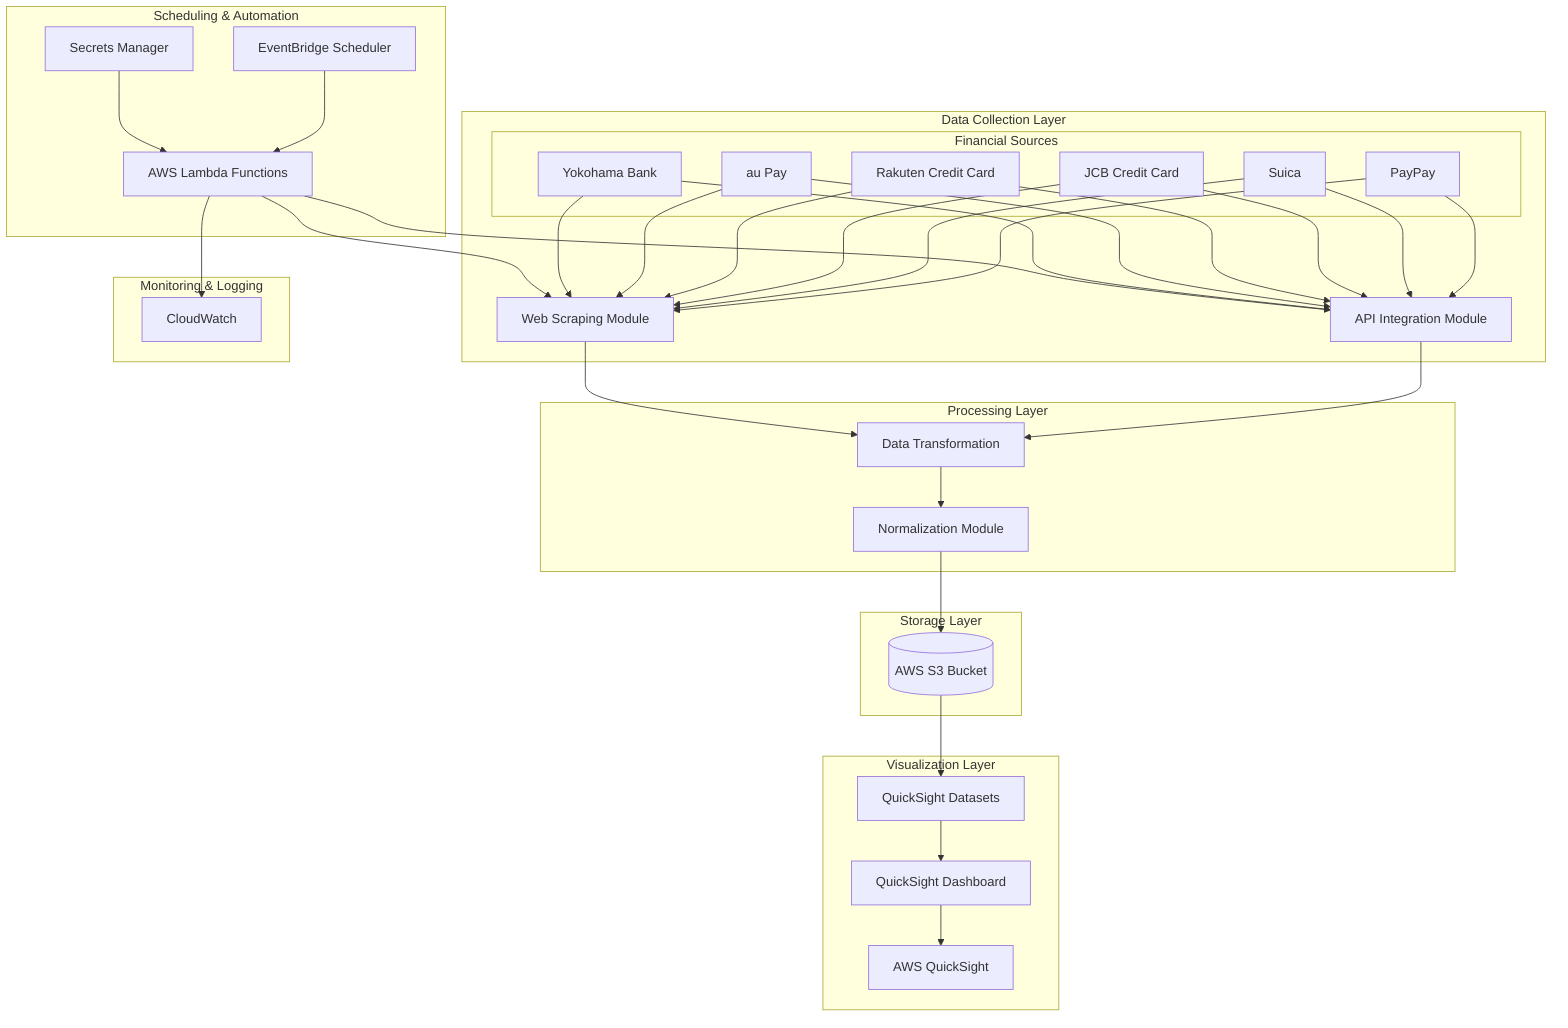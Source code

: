 flowchart TB
    subgraph "Data Collection Layer"
        API[API Integration Module]
        WS[Web Scraping Module]
        subgraph "Financial Sources"
            PP[PayPay]
            SC[Suica]
            JCB[JCB Credit Card]
            RC[Rakuten Credit Card]
            AP[au Pay]
            YB[Yokohama Bank]
        end
        PP & SC & JCB & RC & AP & YB --> API
        PP & SC & JCB & RC & AP & YB --> WS
    end
    
    subgraph "Processing Layer"
        DT[Data Transformation]
        NM[Normalization Module]
        API --> DT
        WS --> DT
        DT --> NM
    end
    
    subgraph "Storage Layer"
        S3[(AWS S3 Bucket)]
        NM --> S3
    end

    subgraph "Scheduling & Automation"
        LF[AWS Lambda Functions]
        EC[EventBridge Scheduler]
        SM[Secrets Manager]
        EC --> LF
        LF --> API
        LF --> WS
        SM --> LF
    end
    
    subgraph "Visualization Layer"
        QS[AWS QuickSight]
        DS[QuickSight Datasets]
        DB[QuickSight Dashboard]
        S3 --> DS
        DS --> DB
        DB --> QS
    end
    
    subgraph "Monitoring & Logging"
        CW[CloudWatch]
        LF --> CW
    end